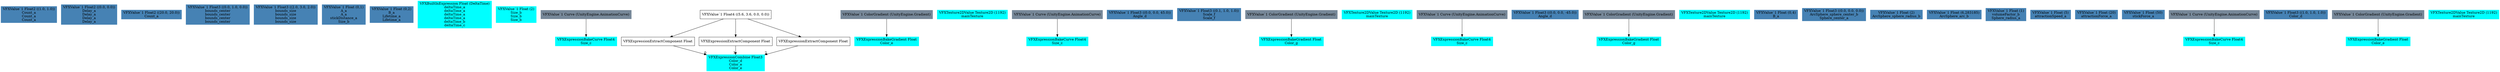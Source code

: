 digraph G {
node0 [shape="box" color="steelblue" style="filled" label="VFXValue`1 Float2 ((1.0, 1.0))
Count_a
Count_a
Count_a"]
node1 [shape="box" color="steelblue" style="filled" label="VFXValue`1 Float2 ((0.0, 0.0))
Delay_a
Delay_a
Delay_a
Delay_a"]
node2 [shape="box" color="steelblue" style="filled" label="VFXValue`1 Float2 ((20.0, 20.0))
Count_a"]
node3 [shape="box" color="steelblue" style="filled" label="VFXValue`1 Float3 ((0.0, 1.0, 0.0))
bounds_center
bounds_center
bounds_center
bounds_center"]
node4 [shape="box" color="steelblue" style="filled" label="VFXValue`1 Float3 ((2.0, 3.0, 2.0))
bounds_size
bounds_size
bounds_size
bounds_size"]
node5 [shape="box" color="steelblue" style="filled" label="VFXValue`1 Float (0,1)
A_a
A_a
stickDistance_a
Size_b"]
node6 [shape="box" color="steelblue" style="filled" label="VFXValue`1 Float (0,2)
B_a
Lifetime_a
Lifetime_a"]
node7 [shape="box" color="cyan" style="filled" label="VFXBuiltInExpression Float (DeltaTime)
deltaTime_a
deltaTime_a
deltaTime_a
deltaTime_a
deltaTime_b
deltaTime_c"]
node8 [shape="box" color="cyan" style="filled" label="VFXValue`1 Float (2)
Size_b
Size_b
Size_b"]
node9 [shape="box" color="cyan" style="filled" label="VFXExpressionBakeCurve Float4
Size_c"]
node10 [shape="box" color="lightslategray" style="filled" label="VFXValue`1 Curve (UnityEngine.AnimationCurve)"]
node11 [shape="box" color="cyan" style="filled" label="VFXExpressionCombine Float3
Color_d
Color_e
Color_e"]
node12 [shape="box" label="VFXExpressionExtractComponent Float"]
node13 [shape="box" label="VFXValue`1 Float4 ((5.6, 3.6, 0.0, 0.0))"]
node14 [shape="box" label="VFXExpressionExtractComponent Float"]
node15 [shape="box" label="VFXExpressionExtractComponent Float"]
node16 [shape="box" color="cyan" style="filled" label="VFXExpressionBakeGradient Float
Color_e"]
node17 [shape="box" color="lightslategray" style="filled" label="VFXValue`1 ColorGradient (UnityEngine.Gradient)"]
node18 [shape="box" color="cyan" style="filled" label="VFXTexture2DValue Texture2D (1192)
mainTexture"]
node19 [shape="box" color="cyan" style="filled" label="VFXExpressionBakeCurve Float4
Size_c"]
node20 [shape="box" color="lightslategray" style="filled" label="VFXValue`1 Curve (UnityEngine.AnimationCurve)"]
node21 [shape="box" color="steelblue" style="filled" label="VFXValue`1 Float3 ((0.0, 0.0, 45.0))
Angle_d"]
node22 [shape="box" color="steelblue" style="filled" label="VFXValue`1 Float3 ((0.1, 1.0, 1.0))
Scale_f
Scale_f"]
node23 [shape="box" color="cyan" style="filled" label="VFXExpressionBakeGradient Float
Color_g"]
node24 [shape="box" color="lightslategray" style="filled" label="VFXValue`1 ColorGradient (UnityEngine.Gradient)"]
node25 [shape="box" color="cyan" style="filled" label="VFXTexture2DValue Texture2D (1192)
mainTexture"]
node26 [shape="box" color="cyan" style="filled" label="VFXExpressionBakeCurve Float4
Size_c"]
node27 [shape="box" color="lightslategray" style="filled" label="VFXValue`1 Curve (UnityEngine.AnimationCurve)"]
node28 [shape="box" color="steelblue" style="filled" label="VFXValue`1 Float3 ((0.0, 0.0, -45.0))
Angle_d"]
node29 [shape="box" color="cyan" style="filled" label="VFXExpressionBakeGradient Float
Color_g"]
node30 [shape="box" color="lightslategray" style="filled" label="VFXValue`1 ColorGradient (UnityEngine.Gradient)"]
node31 [shape="box" color="cyan" style="filled" label="VFXTexture2DValue Texture2D (1192)
mainTexture"]
node32 [shape="box" color="steelblue" style="filled" label="VFXValue`1 Float (0,4)
B_a"]
node33 [shape="box" color="steelblue" style="filled" label="VFXValue`1 Float3 ((0.0, 0.0, 0.0))
ArcSphere_sphere_center_b
Sphere_center_a"]
node34 [shape="box" color="steelblue" style="filled" label="VFXValue`1 Float (2)
ArcSphere_sphere_radius_b"]
node35 [shape="box" color="steelblue" style="filled" label="VFXValue`1 Float (6,283185)
ArcSphere_arc_b"]
node36 [shape="box" color="steelblue" style="filled" label="VFXValue`1 Float (1)
volumeFactor_b
Sphere_radius_a"]
node37 [shape="box" color="steelblue" style="filled" label="VFXValue`1 Float (5)
attractionSpeed_a"]
node38 [shape="box" color="steelblue" style="filled" label="VFXValue`1 Float (20)
attractionForce_a"]
node39 [shape="box" color="steelblue" style="filled" label="VFXValue`1 Float (50)
stickForce_a"]
node40 [shape="box" color="cyan" style="filled" label="VFXExpressionBakeCurve Float4
Size_c"]
node41 [shape="box" color="lightslategray" style="filled" label="VFXValue`1 Curve (UnityEngine.AnimationCurve)"]
node42 [shape="box" color="steelblue" style="filled" label="VFXValue`1 Float3 ((1.0, 1.0, 1.0))
Color_d"]
node43 [shape="box" color="cyan" style="filled" label="VFXExpressionBakeGradient Float
Color_e"]
node44 [shape="box" color="lightslategray" style="filled" label="VFXValue`1 ColorGradient (UnityEngine.Gradient)"]
node45 [shape="box" color="cyan" style="filled" label="VFXTexture2DValue Texture2D (1192)
mainTexture"]
node10 -> node9 
node12 -> node11 [headlabel="0"]
node14 -> node11 [headlabel="1"]
node15 -> node11 [headlabel="2"]
node13 -> node12 
node13 -> node14 
node13 -> node15 
node17 -> node16 
node20 -> node19 
node24 -> node23 
node27 -> node26 
node30 -> node29 
node41 -> node40 
node44 -> node43 
}
